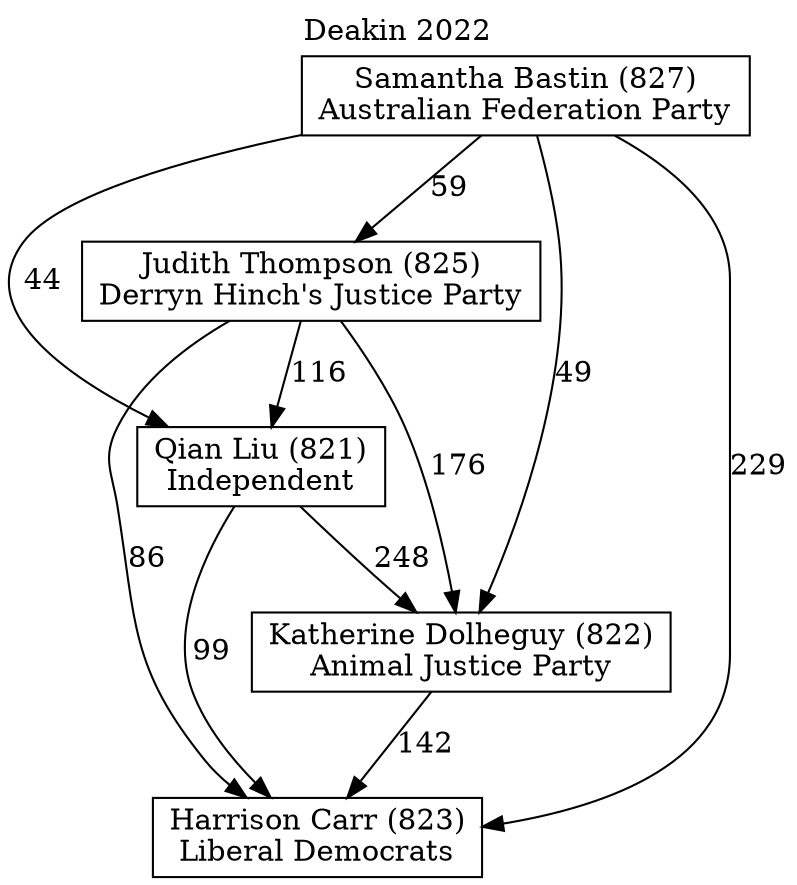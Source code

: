 // House preference flow
digraph "Harrison Carr (823)_Deakin_2022" {
	graph [label="Deakin 2022" labelloc=t mclimit=10]
	node [shape=box]
	"Harrison Carr (823)" [label="Harrison Carr (823)
Liberal Democrats"]
	"Katherine Dolheguy (822)" [label="Katherine Dolheguy (822)
Animal Justice Party"]
	"Qian Liu (821)" [label="Qian Liu (821)
Independent"]
	"Judith Thompson (825)" [label="Judith Thompson (825)
Derryn Hinch's Justice Party"]
	"Samantha Bastin (827)" [label="Samantha Bastin (827)
Australian Federation Party"]
	"Katherine Dolheguy (822)" -> "Harrison Carr (823)" [label=142]
	"Qian Liu (821)" -> "Katherine Dolheguy (822)" [label=248]
	"Judith Thompson (825)" -> "Qian Liu (821)" [label=116]
	"Samantha Bastin (827)" -> "Judith Thompson (825)" [label=59]
	"Qian Liu (821)" -> "Harrison Carr (823)" [label=99]
	"Judith Thompson (825)" -> "Harrison Carr (823)" [label=86]
	"Samantha Bastin (827)" -> "Harrison Carr (823)" [label=229]
	"Samantha Bastin (827)" -> "Qian Liu (821)" [label=44]
	"Judith Thompson (825)" -> "Katherine Dolheguy (822)" [label=176]
	"Samantha Bastin (827)" -> "Katherine Dolheguy (822)" [label=49]
}
